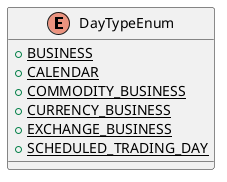 @startuml

    enum DayTypeEnum [[DayTypeEnum.html]] {
        {static} +BUSINESS
        {static} +CALENDAR
        {static} +COMMODITY_BUSINESS
        {static} +CURRENCY_BUSINESS
        {static} +EXCHANGE_BUSINESS
        {static} +SCHEDULED_TRADING_DAY
    }

@enduml
